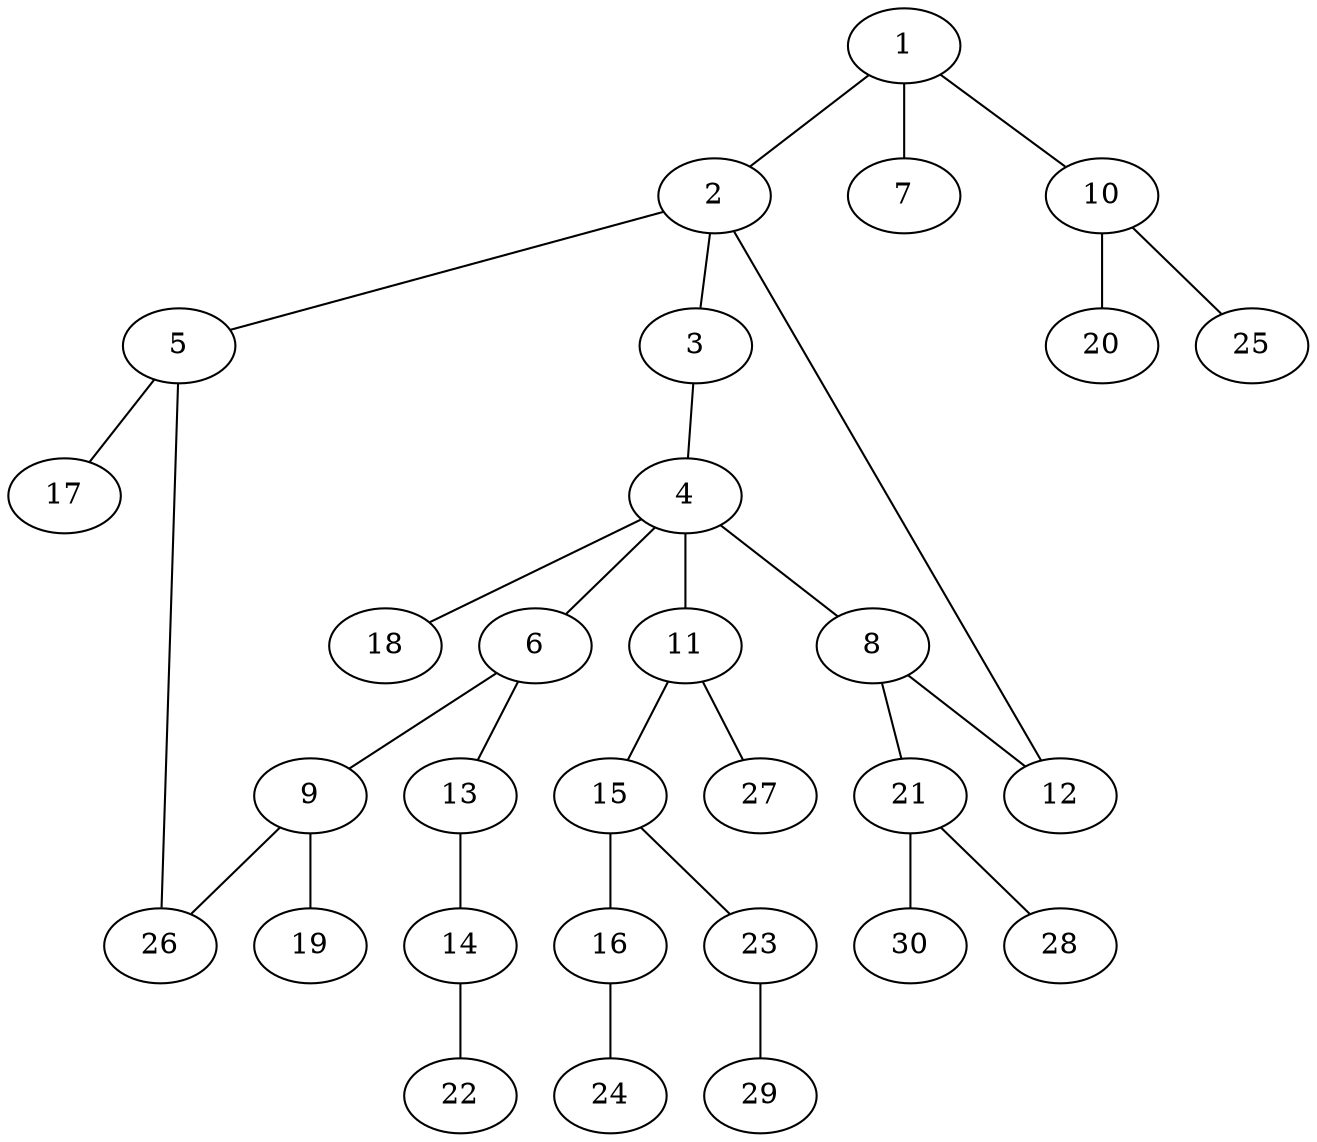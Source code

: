 graph graphname {1--2
1--7
1--10
2--3
2--5
2--12
3--4
4--6
4--8
4--11
4--18
5--17
5--26
6--9
6--13
8--12
8--21
9--19
9--26
10--20
10--25
11--15
11--27
13--14
14--22
15--16
15--23
16--24
21--28
21--30
23--29
}